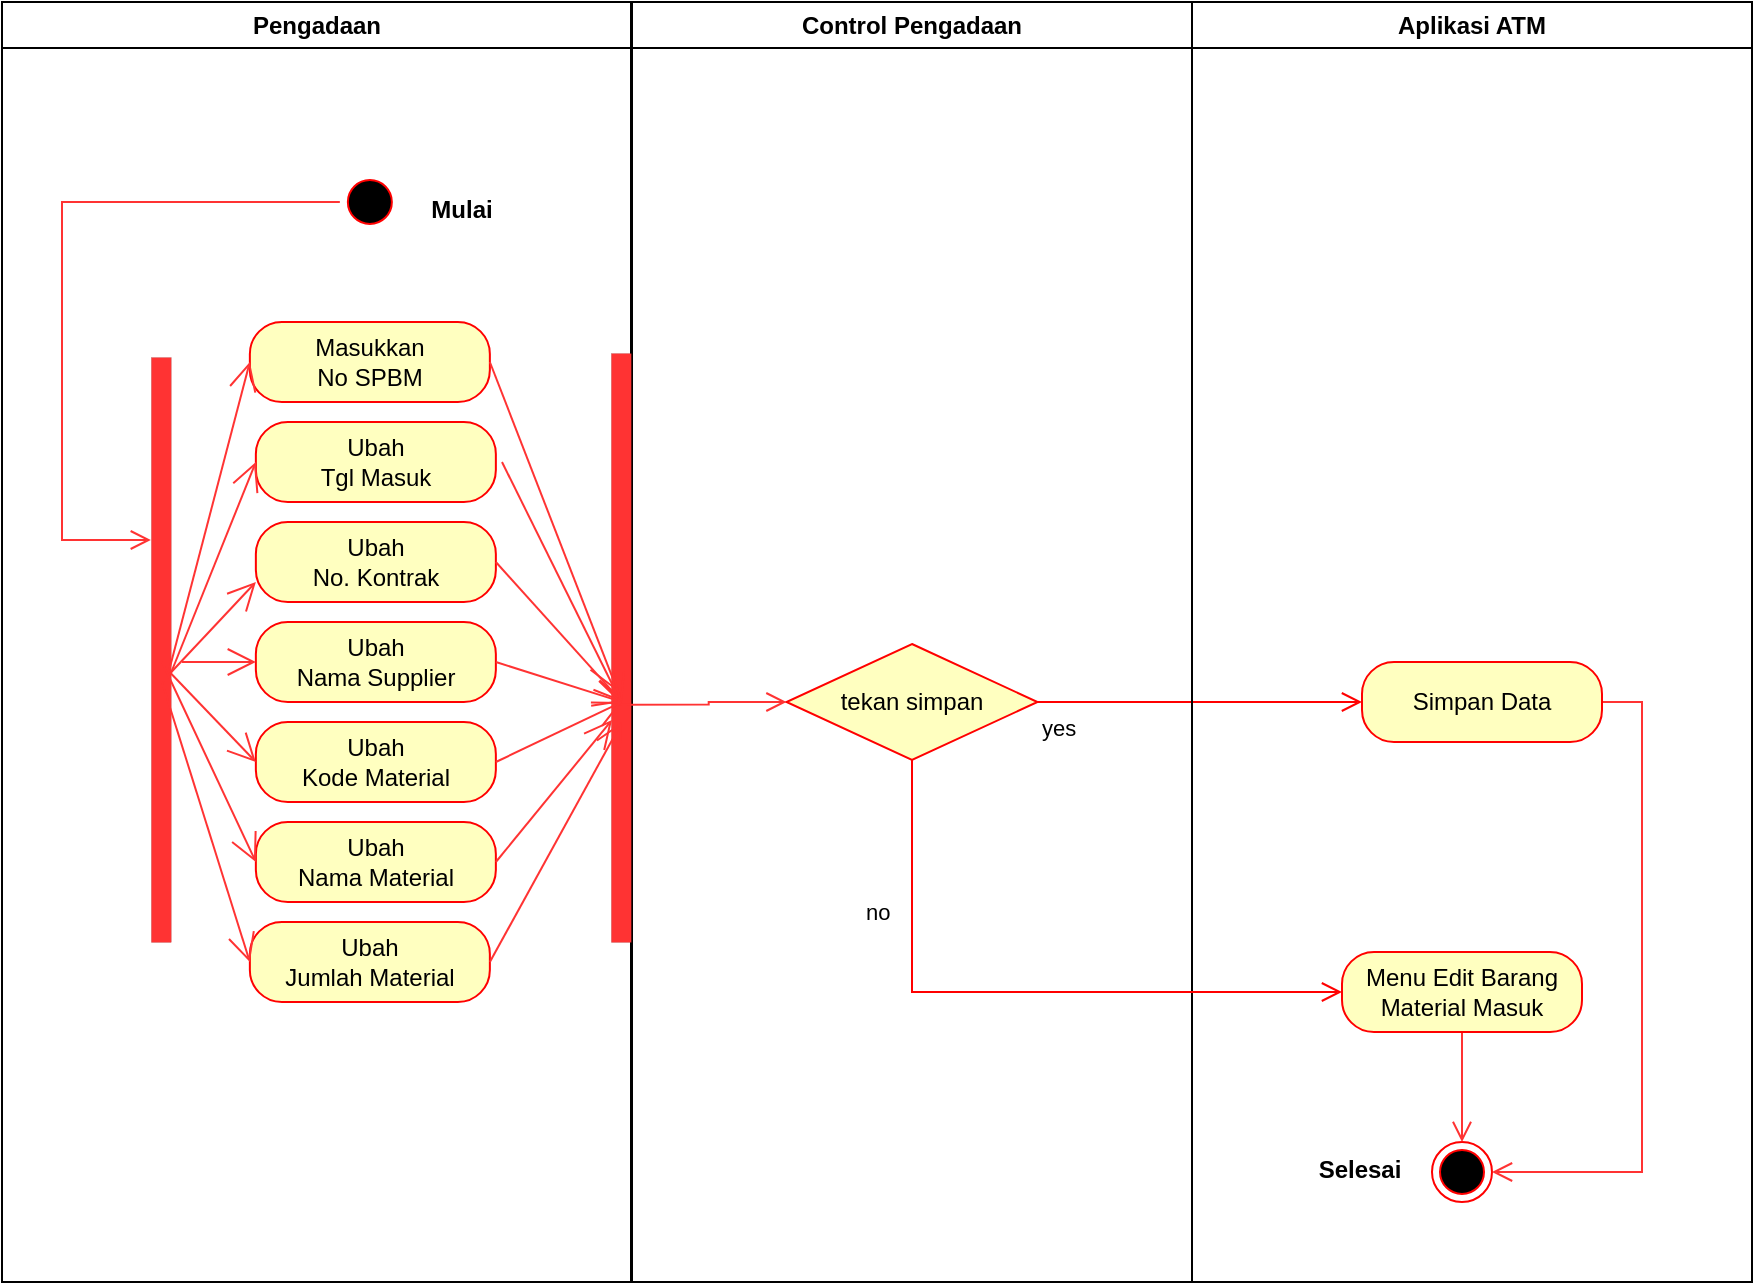<mxfile version="20.5.1" type="device"><diagram id="FSF-m7Z3ZTWh85MkJ4Eq" name="Page-1"><mxGraphModel dx="1157" dy="567" grid="1" gridSize="10" guides="1" tooltips="1" connect="1" arrows="1" fold="1" page="1" pageScale="1" pageWidth="827" pageHeight="1169" math="0" shadow="0"><root><mxCell id="0"/><mxCell id="1" parent="0"/><mxCell id="80az1h-kTJ1XuahZJxVN-1" value="Pengadaan" style="swimlane;whiteSpace=wrap" vertex="1" parent="1"><mxGeometry x="150" y="70" width="314.5" height="640" as="geometry"/></mxCell><mxCell id="80az1h-kTJ1XuahZJxVN-2" style="edgeStyle=orthogonalEdgeStyle;rounded=0;orthogonalLoop=1;jettySize=auto;html=1;exitX=0;exitY=0.5;exitDx=0;exitDy=0;strokeColor=#FF3333;strokeWidth=1;endArrow=open;endFill=0;endSize=8;" edge="1" parent="80az1h-kTJ1XuahZJxVN-1" source="80az1h-kTJ1XuahZJxVN-3" target="80az1h-kTJ1XuahZJxVN-8"><mxGeometry relative="1" as="geometry"><Array as="points"><mxPoint x="30" y="100"/><mxPoint x="30" y="269"/></Array></mxGeometry></mxCell><mxCell id="80az1h-kTJ1XuahZJxVN-3" value="" style="ellipse;shape=startState;fillColor=#000000;strokeColor=#ff0000;" vertex="1" parent="80az1h-kTJ1XuahZJxVN-1"><mxGeometry x="168.93" y="85" width="30" height="30" as="geometry"/></mxCell><mxCell id="80az1h-kTJ1XuahZJxVN-4" value="Mulai" style="text;align=center;fontStyle=1;verticalAlign=middle;spacingLeft=3;spacingRight=3;strokeColor=none;rotatable=0;points=[[0,0.5],[1,0.5]];portConstraint=eastwest;" vertex="1" parent="80az1h-kTJ1XuahZJxVN-1"><mxGeometry x="190" y="90" width="80" height="26" as="geometry"/></mxCell><mxCell id="80az1h-kTJ1XuahZJxVN-5" value="Ubah&lt;br&gt;Tgl Masuk" style="rounded=1;whiteSpace=wrap;html=1;arcSize=40;fontColor=#000000;fillColor=#ffffc0;strokeColor=#ff0000;" vertex="1" parent="80az1h-kTJ1XuahZJxVN-1"><mxGeometry x="126.93" y="210" width="120" height="40" as="geometry"/></mxCell><mxCell id="80az1h-kTJ1XuahZJxVN-6" value="Masukkan &lt;br&gt;No SPBM" style="rounded=1;whiteSpace=wrap;html=1;arcSize=40;fontColor=#000000;fillColor=#ffffc0;strokeColor=#ff0000;" vertex="1" parent="80az1h-kTJ1XuahZJxVN-1"><mxGeometry x="123.93" y="160" width="120" height="40" as="geometry"/></mxCell><mxCell id="80az1h-kTJ1XuahZJxVN-7" style="edgeStyle=orthogonalEdgeStyle;rounded=0;orthogonalLoop=1;jettySize=auto;html=1;exitX=0.5;exitY=1;exitDx=0;exitDy=0;strokeColor=#FF3333;strokeWidth=1;endArrow=open;endFill=0;endSize=8;" edge="1" parent="80az1h-kTJ1XuahZJxVN-1" source="80az1h-kTJ1XuahZJxVN-6" target="80az1h-kTJ1XuahZJxVN-6"><mxGeometry relative="1" as="geometry"/></mxCell><mxCell id="80az1h-kTJ1XuahZJxVN-8" value="" style="html=1;points=[];perimeter=orthogonalPerimeter;fillColor=#FF3333;strokeWidth=0;" vertex="1" parent="80az1h-kTJ1XuahZJxVN-1"><mxGeometry x="74.43" y="177.5" width="10" height="292.5" as="geometry"/></mxCell><mxCell id="80az1h-kTJ1XuahZJxVN-9" value="" style="endArrow=open;endFill=1;endSize=12;html=1;rounded=0;strokeColor=#FF3333;strokeWidth=1;exitX=0.924;exitY=0.534;exitDx=0;exitDy=0;exitPerimeter=0;entryX=0;entryY=0.5;entryDx=0;entryDy=0;" edge="1" parent="80az1h-kTJ1XuahZJxVN-1" source="80az1h-kTJ1XuahZJxVN-8" target="80az1h-kTJ1XuahZJxVN-6"><mxGeometry width="160" relative="1" as="geometry"><mxPoint x="90" y="250" as="sourcePoint"/><mxPoint x="124.43" y="197.5" as="targetPoint"/></mxGeometry></mxCell><mxCell id="80az1h-kTJ1XuahZJxVN-10" value="" style="endArrow=open;endFill=1;endSize=12;html=1;rounded=0;strokeColor=#FF3333;strokeWidth=1;entryX=0;entryY=0.5;entryDx=0;entryDy=0;exitX=0.924;exitY=0.547;exitDx=0;exitDy=0;exitPerimeter=0;" edge="1" parent="80az1h-kTJ1XuahZJxVN-1" source="80az1h-kTJ1XuahZJxVN-8" target="80az1h-kTJ1XuahZJxVN-5"><mxGeometry width="160" relative="1" as="geometry"><mxPoint x="80" y="250" as="sourcePoint"/><mxPoint x="134.43" y="207.5" as="targetPoint"/></mxGeometry></mxCell><mxCell id="80az1h-kTJ1XuahZJxVN-11" value="Ubah&lt;br&gt;No. Kontrak" style="rounded=1;whiteSpace=wrap;html=1;arcSize=40;fontColor=#000000;fillColor=#ffffc0;strokeColor=#ff0000;" vertex="1" parent="80az1h-kTJ1XuahZJxVN-1"><mxGeometry x="126.93" y="260" width="120" height="40" as="geometry"/></mxCell><mxCell id="80az1h-kTJ1XuahZJxVN-12" value="Ubah&lt;br&gt;Nama Supplier" style="rounded=1;whiteSpace=wrap;html=1;arcSize=40;fontColor=#000000;fillColor=#ffffc0;strokeColor=#ff0000;" vertex="1" parent="80az1h-kTJ1XuahZJxVN-1"><mxGeometry x="126.93" y="310" width="120" height="40" as="geometry"/></mxCell><mxCell id="80az1h-kTJ1XuahZJxVN-13" value="Ubah&lt;br&gt;Kode Material" style="rounded=1;whiteSpace=wrap;html=1;arcSize=40;fontColor=#000000;fillColor=#ffffc0;strokeColor=#ff0000;" vertex="1" parent="80az1h-kTJ1XuahZJxVN-1"><mxGeometry x="126.93" y="360" width="120" height="40" as="geometry"/></mxCell><mxCell id="80az1h-kTJ1XuahZJxVN-14" value="Ubah&lt;br&gt;Jumlah Material" style="rounded=1;whiteSpace=wrap;html=1;arcSize=40;fontColor=#000000;fillColor=#ffffc0;strokeColor=#ff0000;" vertex="1" parent="80az1h-kTJ1XuahZJxVN-1"><mxGeometry x="123.93" y="460" width="120" height="40" as="geometry"/></mxCell><mxCell id="80az1h-kTJ1XuahZJxVN-15" value="Ubah&lt;br&gt;Nama Material" style="rounded=1;whiteSpace=wrap;html=1;arcSize=40;fontColor=#000000;fillColor=#ffffc0;strokeColor=#ff0000;" vertex="1" parent="80az1h-kTJ1XuahZJxVN-1"><mxGeometry x="126.93" y="410" width="120" height="40" as="geometry"/></mxCell><mxCell id="80az1h-kTJ1XuahZJxVN-16" value="Control Pengadaan" style="swimlane;whiteSpace=wrap" vertex="1" parent="1"><mxGeometry x="465" y="70" width="280" height="640" as="geometry"/></mxCell><mxCell id="80az1h-kTJ1XuahZJxVN-17" value="tekan simpan" style="rhombus;whiteSpace=wrap;html=1;fillColor=#ffffc0;strokeColor=#ff0000;strokeWidth=1;" vertex="1" parent="80az1h-kTJ1XuahZJxVN-16"><mxGeometry x="77.25" y="321" width="125.5" height="58" as="geometry"/></mxCell><mxCell id="80az1h-kTJ1XuahZJxVN-18" value="yes" style="edgeStyle=orthogonalEdgeStyle;html=1;align=left;verticalAlign=top;endArrow=open;endSize=8;strokeColor=#ff0000;rounded=0;exitX=1;exitY=0.5;exitDx=0;exitDy=0;entryX=0;entryY=0.5;entryDx=0;entryDy=0;" edge="1" parent="1" source="80az1h-kTJ1XuahZJxVN-17" target="80az1h-kTJ1XuahZJxVN-23"><mxGeometry x="-1" relative="1" as="geometry"><mxPoint x="800" y="659" as="targetPoint"/></mxGeometry></mxCell><mxCell id="80az1h-kTJ1XuahZJxVN-19" value="Aplikasi ATM" style="swimlane;whiteSpace=wrap" vertex="1" parent="1"><mxGeometry x="745" y="70" width="280" height="640" as="geometry"/></mxCell><mxCell id="80az1h-kTJ1XuahZJxVN-20" value="" style="ellipse;html=1;shape=endState;fillColor=#000000;strokeColor=#ff0000;strokeWidth=1;" vertex="1" parent="80az1h-kTJ1XuahZJxVN-19"><mxGeometry x="120" y="570" width="30" height="30" as="geometry"/></mxCell><mxCell id="80az1h-kTJ1XuahZJxVN-21" value="Selesai" style="text;align=center;fontStyle=1;verticalAlign=middle;spacingLeft=3;spacingRight=3;strokeColor=none;rotatable=0;points=[[0,0.5],[1,0.5]];portConstraint=eastwest;" vertex="1" parent="80az1h-kTJ1XuahZJxVN-19"><mxGeometry x="44" y="570" width="80" height="26" as="geometry"/></mxCell><mxCell id="80az1h-kTJ1XuahZJxVN-22" style="edgeStyle=orthogonalEdgeStyle;rounded=0;orthogonalLoop=1;jettySize=auto;html=1;exitX=1;exitY=0.5;exitDx=0;exitDy=0;entryX=1;entryY=0.5;entryDx=0;entryDy=0;strokeColor=#FF3333;strokeWidth=1;endArrow=open;endFill=0;endSize=8;" edge="1" parent="80az1h-kTJ1XuahZJxVN-19" source="80az1h-kTJ1XuahZJxVN-23" target="80az1h-kTJ1XuahZJxVN-20"><mxGeometry relative="1" as="geometry"/></mxCell><mxCell id="80az1h-kTJ1XuahZJxVN-23" value="Simpan Data" style="rounded=1;whiteSpace=wrap;html=1;arcSize=40;fontColor=#000000;fillColor=#ffffc0;strokeColor=#ff0000;strokeWidth=1;" vertex="1" parent="80az1h-kTJ1XuahZJxVN-19"><mxGeometry x="85" y="330" width="120" height="40" as="geometry"/></mxCell><mxCell id="80az1h-kTJ1XuahZJxVN-24" style="edgeStyle=orthogonalEdgeStyle;rounded=0;orthogonalLoop=1;jettySize=auto;html=1;exitX=0.5;exitY=1;exitDx=0;exitDy=0;entryX=0.5;entryY=0;entryDx=0;entryDy=0;strokeColor=#FF3333;strokeWidth=1;endArrow=open;endFill=0;endSize=8;" edge="1" parent="80az1h-kTJ1XuahZJxVN-19" source="80az1h-kTJ1XuahZJxVN-25" target="80az1h-kTJ1XuahZJxVN-20"><mxGeometry relative="1" as="geometry"/></mxCell><mxCell id="80az1h-kTJ1XuahZJxVN-25" value="Menu Edit Barang&lt;br&gt;Material Masuk" style="rounded=1;whiteSpace=wrap;html=1;arcSize=40;fontColor=#000000;fillColor=#ffffc0;strokeColor=#ff0000;strokeWidth=1;" vertex="1" parent="80az1h-kTJ1XuahZJxVN-19"><mxGeometry x="75" y="475" width="120" height="40" as="geometry"/></mxCell><mxCell id="80az1h-kTJ1XuahZJxVN-26" value="" style="html=1;points=[];perimeter=orthogonalPerimeter;fillColor=#FF3333;strokeWidth=0;" vertex="1" parent="1"><mxGeometry x="454.43" y="245.5" width="10" height="294.5" as="geometry"/></mxCell><mxCell id="80az1h-kTJ1XuahZJxVN-27" value="" style="endArrow=open;endFill=1;endSize=12;html=1;rounded=0;strokeColor=#FF3333;strokeWidth=1;exitX=1;exitY=0.5;exitDx=0;exitDy=0;" edge="1" parent="1" source="80az1h-kTJ1XuahZJxVN-6"><mxGeometry width="160" relative="1" as="geometry"><mxPoint x="404.43" y="427.5" as="sourcePoint"/><mxPoint x="460" y="420" as="targetPoint"/></mxGeometry></mxCell><mxCell id="80az1h-kTJ1XuahZJxVN-28" value="" style="endArrow=open;endFill=1;endSize=12;html=1;rounded=0;strokeColor=#FF3333;strokeWidth=1;entryX=0.19;entryY=0.571;entryDx=0;entryDy=0;entryPerimeter=0;" edge="1" parent="1" target="80az1h-kTJ1XuahZJxVN-26"><mxGeometry width="160" relative="1" as="geometry"><mxPoint x="400" y="300" as="sourcePoint"/><mxPoint x="460" y="310" as="targetPoint"/></mxGeometry></mxCell><mxCell id="80az1h-kTJ1XuahZJxVN-29" style="edgeStyle=orthogonalEdgeStyle;rounded=0;orthogonalLoop=1;jettySize=auto;html=1;entryX=0;entryY=0.5;entryDx=0;entryDy=0;strokeColor=#FF3333;strokeWidth=1;endArrow=open;endFill=0;endSize=8;exitX=0.19;exitY=0.597;exitDx=0;exitDy=0;exitPerimeter=0;" edge="1" parent="1" source="80az1h-kTJ1XuahZJxVN-26" target="80az1h-kTJ1XuahZJxVN-17"><mxGeometry relative="1" as="geometry"><mxPoint x="470" y="350" as="sourcePoint"/></mxGeometry></mxCell><mxCell id="80az1h-kTJ1XuahZJxVN-30" value="" style="endArrow=open;endFill=1;endSize=12;html=1;rounded=0;strokeColor=#FF3333;strokeWidth=1;entryX=0;entryY=0.75;entryDx=0;entryDy=0;" edge="1" parent="1" target="80az1h-kTJ1XuahZJxVN-11"><mxGeometry width="160" relative="1" as="geometry"><mxPoint x="230" y="410" as="sourcePoint"/><mxPoint x="286.93" y="310" as="targetPoint"/></mxGeometry></mxCell><mxCell id="80az1h-kTJ1XuahZJxVN-31" value="" style="endArrow=open;endFill=1;endSize=12;html=1;rounded=0;strokeColor=#FF3333;strokeWidth=1;entryX=0;entryY=0.5;entryDx=0;entryDy=0;" edge="1" parent="1" target="80az1h-kTJ1XuahZJxVN-12"><mxGeometry width="160" relative="1" as="geometry"><mxPoint x="240" y="400" as="sourcePoint"/><mxPoint x="296.93" y="320" as="targetPoint"/></mxGeometry></mxCell><mxCell id="80az1h-kTJ1XuahZJxVN-32" value="" style="endArrow=open;endFill=1;endSize=12;html=1;rounded=0;strokeColor=#FF3333;strokeWidth=1;entryX=0;entryY=0.5;entryDx=0;entryDy=0;" edge="1" parent="1" target="80az1h-kTJ1XuahZJxVN-13"><mxGeometry width="160" relative="1" as="geometry"><mxPoint x="229" y="400" as="sourcePoint"/><mxPoint x="270" y="450" as="targetPoint"/></mxGeometry></mxCell><mxCell id="80az1h-kTJ1XuahZJxVN-33" value="" style="endArrow=open;endFill=1;endSize=12;html=1;rounded=0;strokeColor=#FF3333;strokeWidth=1;entryX=0;entryY=0.5;entryDx=0;entryDy=0;" edge="1" parent="1" target="80az1h-kTJ1XuahZJxVN-15"><mxGeometry width="160" relative="1" as="geometry"><mxPoint x="230" y="400" as="sourcePoint"/><mxPoint x="296.93" y="420" as="targetPoint"/></mxGeometry></mxCell><mxCell id="80az1h-kTJ1XuahZJxVN-34" value="" style="endArrow=open;endFill=1;endSize=12;html=1;rounded=0;strokeColor=#FF3333;strokeWidth=1;entryX=0;entryY=0.5;entryDx=0;entryDy=0;" edge="1" parent="1" target="80az1h-kTJ1XuahZJxVN-14"><mxGeometry width="160" relative="1" as="geometry"><mxPoint x="230" y="410" as="sourcePoint"/><mxPoint x="306.93" y="430" as="targetPoint"/></mxGeometry></mxCell><mxCell id="80az1h-kTJ1XuahZJxVN-35" value="" style="endArrow=open;endFill=1;endSize=12;html=1;rounded=0;strokeColor=#FF3333;strokeWidth=1;exitX=1;exitY=0.5;exitDx=0;exitDy=0;" edge="1" parent="1" source="80az1h-kTJ1XuahZJxVN-11"><mxGeometry width="160" relative="1" as="geometry"><mxPoint x="270" y="450" as="sourcePoint"/><mxPoint x="460" y="420" as="targetPoint"/></mxGeometry></mxCell><mxCell id="80az1h-kTJ1XuahZJxVN-36" value="" style="endArrow=open;endFill=1;endSize=12;html=1;rounded=0;strokeColor=#FF3333;strokeWidth=1;exitX=1;exitY=0.5;exitDx=0;exitDy=0;" edge="1" parent="1" source="80az1h-kTJ1XuahZJxVN-12"><mxGeometry width="160" relative="1" as="geometry"><mxPoint x="406.93" y="360" as="sourcePoint"/><mxPoint x="460" y="420" as="targetPoint"/></mxGeometry></mxCell><mxCell id="80az1h-kTJ1XuahZJxVN-37" value="" style="endArrow=open;endFill=1;endSize=12;html=1;rounded=0;strokeColor=#FF3333;strokeWidth=1;exitX=1;exitY=0.5;exitDx=0;exitDy=0;" edge="1" parent="1" source="80az1h-kTJ1XuahZJxVN-13"><mxGeometry width="160" relative="1" as="geometry"><mxPoint x="416.93" y="370" as="sourcePoint"/><mxPoint x="460" y="420" as="targetPoint"/></mxGeometry></mxCell><mxCell id="80az1h-kTJ1XuahZJxVN-38" value="" style="endArrow=open;endFill=1;endSize=12;html=1;rounded=0;strokeColor=#FF3333;strokeWidth=1;exitX=1;exitY=0.5;exitDx=0;exitDy=0;entryX=0.057;entryY=0.623;entryDx=0;entryDy=0;entryPerimeter=0;" edge="1" parent="1" source="80az1h-kTJ1XuahZJxVN-15" target="80az1h-kTJ1XuahZJxVN-26"><mxGeometry width="160" relative="1" as="geometry"><mxPoint x="426.93" y="380" as="sourcePoint"/><mxPoint x="490" y="450" as="targetPoint"/></mxGeometry></mxCell><mxCell id="80az1h-kTJ1XuahZJxVN-39" value="" style="endArrow=open;endFill=1;endSize=12;html=1;rounded=0;strokeColor=#FF3333;strokeWidth=1;exitX=1;exitY=0.5;exitDx=0;exitDy=0;" edge="1" parent="1" source="80az1h-kTJ1XuahZJxVN-14"><mxGeometry width="160" relative="1" as="geometry"><mxPoint x="406.93" y="510" as="sourcePoint"/><mxPoint x="460" y="430" as="targetPoint"/></mxGeometry></mxCell><mxCell id="80az1h-kTJ1XuahZJxVN-40" value="no" style="edgeStyle=orthogonalEdgeStyle;html=1;align=left;verticalAlign=bottom;endArrow=open;endSize=8;strokeColor=#ff0000;rounded=0;strokeWidth=1;exitX=0.5;exitY=1;exitDx=0;exitDy=0;entryX=0;entryY=0.5;entryDx=0;entryDy=0;" edge="1" parent="1" source="80az1h-kTJ1XuahZJxVN-17" target="80az1h-kTJ1XuahZJxVN-25"><mxGeometry x="-0.489" y="-25" relative="1" as="geometry"><mxPoint x="605" y="545" as="targetPoint"/><mxPoint x="625" y="525" as="sourcePoint"/><mxPoint as="offset"/></mxGeometry></mxCell></root></mxGraphModel></diagram></mxfile>